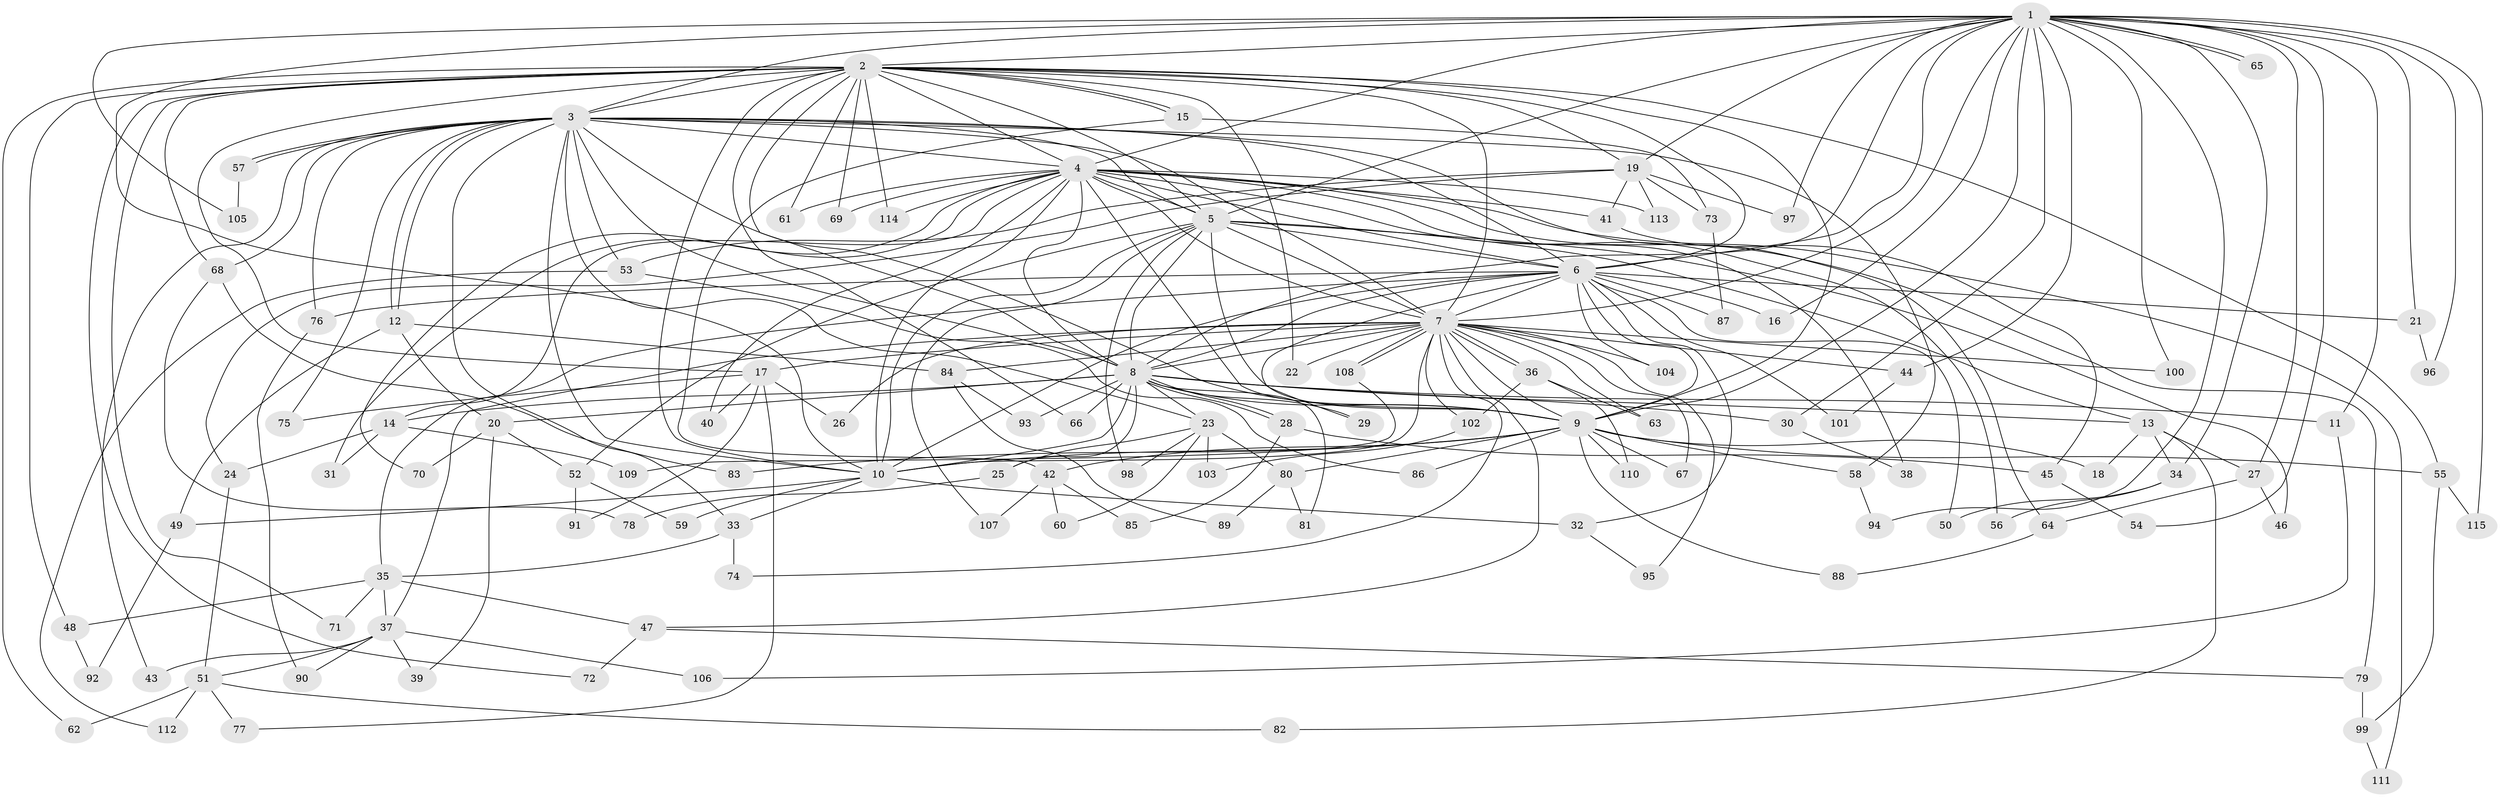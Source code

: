 // coarse degree distribution, {23: 0.012048192771084338, 30: 0.012048192771084338, 18: 0.012048192771084338, 20: 0.012048192771084338, 12: 0.012048192771084338, 16: 0.012048192771084338, 27: 0.012048192771084338, 19: 0.012048192771084338, 3: 0.18072289156626506, 8: 0.012048192771084338, 6: 0.03614457831325301, 4: 0.0963855421686747, 5: 0.04819277108433735, 2: 0.4819277108433735, 7: 0.03614457831325301, 9: 0.012048192771084338}
// Generated by graph-tools (version 1.1) at 2025/41/03/06/25 10:41:42]
// undirected, 115 vertices, 255 edges
graph export_dot {
graph [start="1"]
  node [color=gray90,style=filled];
  1;
  2;
  3;
  4;
  5;
  6;
  7;
  8;
  9;
  10;
  11;
  12;
  13;
  14;
  15;
  16;
  17;
  18;
  19;
  20;
  21;
  22;
  23;
  24;
  25;
  26;
  27;
  28;
  29;
  30;
  31;
  32;
  33;
  34;
  35;
  36;
  37;
  38;
  39;
  40;
  41;
  42;
  43;
  44;
  45;
  46;
  47;
  48;
  49;
  50;
  51;
  52;
  53;
  54;
  55;
  56;
  57;
  58;
  59;
  60;
  61;
  62;
  63;
  64;
  65;
  66;
  67;
  68;
  69;
  70;
  71;
  72;
  73;
  74;
  75;
  76;
  77;
  78;
  79;
  80;
  81;
  82;
  83;
  84;
  85;
  86;
  87;
  88;
  89;
  90;
  91;
  92;
  93;
  94;
  95;
  96;
  97;
  98;
  99;
  100;
  101;
  102;
  103;
  104;
  105;
  106;
  107;
  108;
  109;
  110;
  111;
  112;
  113;
  114;
  115;
  1 -- 2;
  1 -- 3;
  1 -- 4;
  1 -- 5;
  1 -- 6;
  1 -- 7;
  1 -- 8;
  1 -- 9;
  1 -- 10;
  1 -- 11;
  1 -- 16;
  1 -- 19;
  1 -- 21;
  1 -- 27;
  1 -- 30;
  1 -- 34;
  1 -- 44;
  1 -- 54;
  1 -- 65;
  1 -- 65;
  1 -- 94;
  1 -- 96;
  1 -- 97;
  1 -- 100;
  1 -- 105;
  1 -- 115;
  2 -- 3;
  2 -- 4;
  2 -- 5;
  2 -- 6;
  2 -- 7;
  2 -- 8;
  2 -- 9;
  2 -- 10;
  2 -- 15;
  2 -- 15;
  2 -- 17;
  2 -- 19;
  2 -- 22;
  2 -- 48;
  2 -- 55;
  2 -- 61;
  2 -- 62;
  2 -- 66;
  2 -- 68;
  2 -- 69;
  2 -- 71;
  2 -- 72;
  2 -- 114;
  3 -- 4;
  3 -- 5;
  3 -- 6;
  3 -- 7;
  3 -- 8;
  3 -- 9;
  3 -- 10;
  3 -- 12;
  3 -- 12;
  3 -- 23;
  3 -- 33;
  3 -- 43;
  3 -- 53;
  3 -- 57;
  3 -- 57;
  3 -- 58;
  3 -- 64;
  3 -- 68;
  3 -- 75;
  3 -- 76;
  4 -- 5;
  4 -- 6;
  4 -- 7;
  4 -- 8;
  4 -- 9;
  4 -- 10;
  4 -- 14;
  4 -- 31;
  4 -- 38;
  4 -- 40;
  4 -- 41;
  4 -- 56;
  4 -- 61;
  4 -- 69;
  4 -- 70;
  4 -- 79;
  4 -- 111;
  4 -- 113;
  4 -- 114;
  5 -- 6;
  5 -- 7;
  5 -- 8;
  5 -- 9;
  5 -- 10;
  5 -- 13;
  5 -- 46;
  5 -- 52;
  5 -- 98;
  5 -- 107;
  6 -- 7;
  6 -- 8;
  6 -- 9;
  6 -- 10;
  6 -- 16;
  6 -- 21;
  6 -- 29;
  6 -- 32;
  6 -- 35;
  6 -- 50;
  6 -- 76;
  6 -- 87;
  6 -- 101;
  6 -- 104;
  7 -- 8;
  7 -- 9;
  7 -- 10;
  7 -- 17;
  7 -- 22;
  7 -- 26;
  7 -- 36;
  7 -- 36;
  7 -- 37;
  7 -- 44;
  7 -- 47;
  7 -- 63;
  7 -- 67;
  7 -- 74;
  7 -- 84;
  7 -- 95;
  7 -- 100;
  7 -- 102;
  7 -- 104;
  7 -- 108;
  7 -- 108;
  8 -- 9;
  8 -- 10;
  8 -- 11;
  8 -- 13;
  8 -- 14;
  8 -- 20;
  8 -- 23;
  8 -- 25;
  8 -- 28;
  8 -- 28;
  8 -- 29;
  8 -- 30;
  8 -- 66;
  8 -- 81;
  8 -- 93;
  9 -- 10;
  9 -- 18;
  9 -- 42;
  9 -- 55;
  9 -- 58;
  9 -- 67;
  9 -- 80;
  9 -- 83;
  9 -- 86;
  9 -- 88;
  9 -- 110;
  10 -- 32;
  10 -- 33;
  10 -- 49;
  10 -- 59;
  11 -- 106;
  12 -- 20;
  12 -- 49;
  12 -- 84;
  13 -- 18;
  13 -- 27;
  13 -- 34;
  13 -- 82;
  14 -- 24;
  14 -- 31;
  14 -- 109;
  15 -- 42;
  15 -- 73;
  17 -- 26;
  17 -- 40;
  17 -- 75;
  17 -- 77;
  17 -- 91;
  19 -- 24;
  19 -- 41;
  19 -- 53;
  19 -- 73;
  19 -- 97;
  19 -- 113;
  20 -- 39;
  20 -- 52;
  20 -- 70;
  21 -- 96;
  23 -- 25;
  23 -- 60;
  23 -- 80;
  23 -- 98;
  23 -- 103;
  24 -- 51;
  25 -- 78;
  27 -- 46;
  27 -- 64;
  28 -- 45;
  28 -- 85;
  30 -- 38;
  32 -- 95;
  33 -- 35;
  33 -- 74;
  34 -- 50;
  34 -- 56;
  35 -- 37;
  35 -- 47;
  35 -- 48;
  35 -- 71;
  36 -- 63;
  36 -- 102;
  36 -- 110;
  37 -- 39;
  37 -- 43;
  37 -- 51;
  37 -- 90;
  37 -- 106;
  41 -- 45;
  42 -- 60;
  42 -- 85;
  42 -- 107;
  44 -- 101;
  45 -- 54;
  47 -- 72;
  47 -- 79;
  48 -- 92;
  49 -- 92;
  51 -- 62;
  51 -- 77;
  51 -- 82;
  51 -- 112;
  52 -- 59;
  52 -- 91;
  53 -- 86;
  53 -- 112;
  55 -- 99;
  55 -- 115;
  57 -- 105;
  58 -- 94;
  64 -- 88;
  68 -- 78;
  68 -- 83;
  73 -- 87;
  76 -- 90;
  79 -- 99;
  80 -- 81;
  80 -- 89;
  84 -- 89;
  84 -- 93;
  99 -- 111;
  102 -- 103;
  108 -- 109;
}
